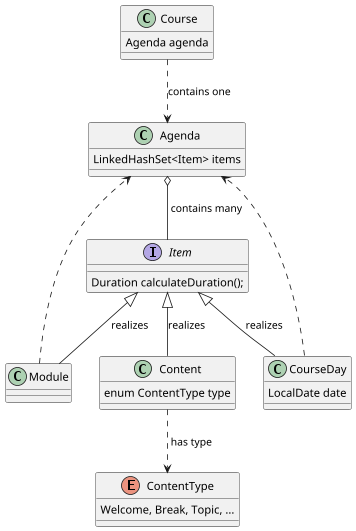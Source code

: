 @startuml
'https://plantuml.com/class-diagram

skinparam groupInheritance 1

scale 0.8

class Course {
  Agenda agenda
}
class Agenda {
  LinkedHashSet<Item> items
}
interface Item {
  Duration calculateDuration();
}
class CourseDay {
  LocalDate date
}
class Module {}
class Content {
  enum ContentType type
}
enum ContentType {
  Welcome, Break, Topic, ...
}

Course      ..>     Agenda       : "contains one"
CourseDay   ..>     Agenda
Module      ..>     Agenda
Agenda      o--     Item         : " contains many"
Item        <|--    CourseDay    : "realizes"
Item        <|--    Module       : "realizes"
Item        <|--    Content      : "realizes"
Content     ..>     ContentType  : " has type"

@enduml